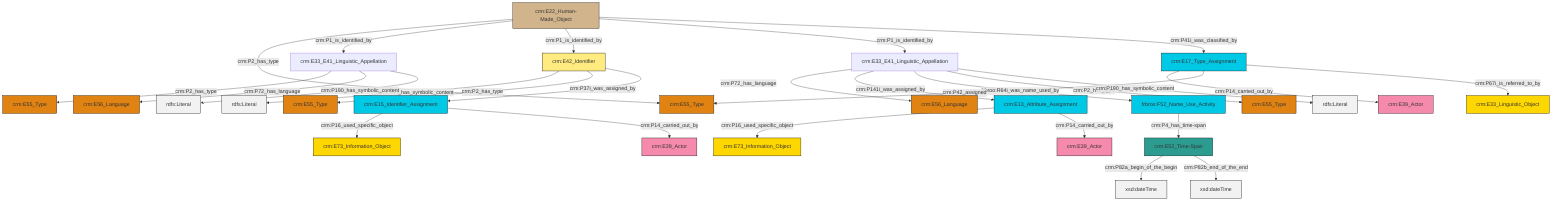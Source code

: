 graph TD
classDef Literal fill:#f2f2f2,stroke:#000000;
classDef CRM_Entity fill:#FFFFFF,stroke:#000000;
classDef Temporal_Entity fill:#00C9E6, stroke:#000000;
classDef Type fill:#E18312, stroke:#000000;
classDef Time-Span fill:#2C9C91, stroke:#000000;
classDef Appellation fill:#FFEB7F, stroke:#000000;
classDef Place fill:#008836, stroke:#000000;
classDef Persistent_Item fill:#B266B2, stroke:#000000;
classDef Conceptual_Object fill:#FFD700, stroke:#000000;
classDef Physical_Thing fill:#D2B48C, stroke:#000000;
classDef Actor fill:#f58aad, stroke:#000000;
classDef PC_Classes fill:#4ce600, stroke:#000000;
classDef Multi fill:#cccccc,stroke:#000000;

6["crm:E52_Time-Span"]:::Time-Span -->|crm:P82a_begin_of_the_begin| 7[xsd:dateTime]:::Literal
10["crm:E33_E41_Linguistic_Appellation"]:::Default -->|crm:P2_has_type| 0["crm:E55_Type"]:::Type
13["crm:E42_Identifier"]:::Appellation -->|crm:P190_has_symbolic_content| 14[rdfs:Literal]:::Literal
2["crm:E33_E41_Linguistic_Appellation"]:::Default -->|crm:P72_has_language| 15["crm:E56_Language"]:::Type
22["crm:E13_Attribute_Assignment"]:::Temporal_Entity -->|crm:P16_used_specific_object| 23["crm:E73_Information_Object"]:::Conceptual_Object
4["crm:E22_Human-Made_Object"]:::Physical_Thing -->|crm:P2_has_type| 18["crm:E55_Type"]:::Type
10["crm:E33_E41_Linguistic_Appellation"]:::Default -->|crm:P72_has_language| 11["crm:E56_Language"]:::Type
29["crm:E17_Type_Assignment"]:::Temporal_Entity -->|crm:P14_carried_out_by| 8["crm:E39_Actor"]:::Actor
6["crm:E52_Time-Span"]:::Time-Span -->|crm:P82b_end_of_the_end| 32[xsd:dateTime]:::Literal
4["crm:E22_Human-Made_Object"]:::Physical_Thing -->|crm:P1_is_identified_by| 10["crm:E33_E41_Linguistic_Appellation"]:::Default
20["frbroo:F52_Name_Use_Activity"]:::Temporal_Entity -->|crm:P4_has_time-span| 6["crm:E52_Time-Span"]:::Time-Span
35["crm:E15_Identifier_Assignment"]:::Temporal_Entity -->|crm:P16_used_specific_object| 27["crm:E73_Information_Object"]:::Conceptual_Object
13["crm:E42_Identifier"]:::Appellation -->|crm:P2_has_type| 16["crm:E55_Type"]:::Type
2["crm:E33_E41_Linguistic_Appellation"]:::Default -->|crm:P141i_was_assigned_by| 22["crm:E13_Attribute_Assignment"]:::Temporal_Entity
4["crm:E22_Human-Made_Object"]:::Physical_Thing -->|crm:P1_is_identified_by| 13["crm:E42_Identifier"]:::Appellation
10["crm:E33_E41_Linguistic_Appellation"]:::Default -->|crm:P190_has_symbolic_content| 39[rdfs:Literal]:::Literal
35["crm:E15_Identifier_Assignment"]:::Temporal_Entity -->|crm:P14_carried_out_by| 25["crm:E39_Actor"]:::Actor
2["crm:E33_E41_Linguistic_Appellation"]:::Default -->|frbroo:R64i_was_name_used_by| 20["frbroo:F52_Name_Use_Activity"]:::Temporal_Entity
4["crm:E22_Human-Made_Object"]:::Physical_Thing -->|crm:P1_is_identified_by| 2["crm:E33_E41_Linguistic_Appellation"]:::Default
13["crm:E42_Identifier"]:::Appellation -->|crm:P37i_was_assigned_by| 35["crm:E15_Identifier_Assignment"]:::Temporal_Entity
22["crm:E13_Attribute_Assignment"]:::Temporal_Entity -->|crm:P14_carried_out_by| 42["crm:E39_Actor"]:::Actor
2["crm:E33_E41_Linguistic_Appellation"]:::Default -->|crm:P2_has_type| 33["crm:E55_Type"]:::Type
29["crm:E17_Type_Assignment"]:::Temporal_Entity -->|crm:P42_assigned| 18["crm:E55_Type"]:::Type
2["crm:E33_E41_Linguistic_Appellation"]:::Default -->|crm:P190_has_symbolic_content| 47[rdfs:Literal]:::Literal
29["crm:E17_Type_Assignment"]:::Temporal_Entity -->|crm:P67i_is_referred_to_by| 36["crm:E33_Linguistic_Object"]:::Conceptual_Object
4["crm:E22_Human-Made_Object"]:::Physical_Thing -->|crm:P41i_was_classified_by| 29["crm:E17_Type_Assignment"]:::Temporal_Entity